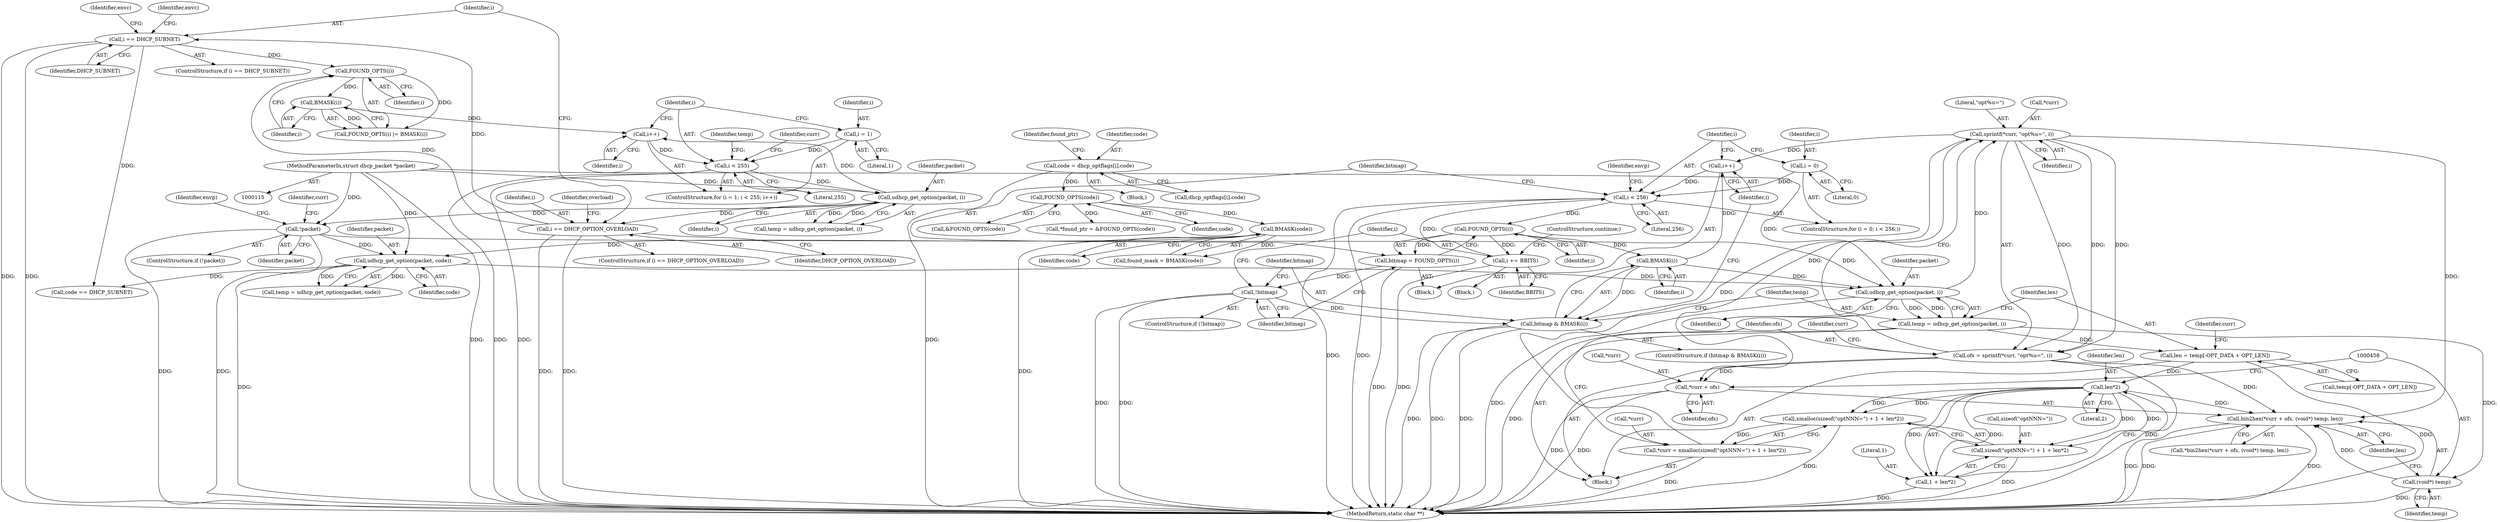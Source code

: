 digraph "0_busybox_74d9f1ba37010face4bd1449df4d60dd84450b06_0@API" {
"1000445" [label="(Call,sprintf(*curr, \"opt%u=\", i))"];
"1000431" [label="(Call,*curr = xmalloc(sizeof(\"optNNN=\") + 1 + len*2))"];
"1000434" [label="(Call,xmalloc(sizeof(\"optNNN=\") + 1 + len*2))"];
"1000440" [label="(Call,len*2)"];
"1000423" [label="(Call,len = temp[-OPT_DATA + OPT_LEN])"];
"1000418" [label="(Call,temp = udhcp_get_option(packet, i))"];
"1000420" [label="(Call,udhcp_get_option(packet, i))"];
"1000343" [label="(Call,udhcp_get_option(packet, code))"];
"1000204" [label="(Call,!packet)"];
"1000152" [label="(Call,udhcp_get_option(packet, i))"];
"1000116" [label="(MethodParameterIn,struct dhcp_packet *packet)"];
"1000144" [label="(Call,i < 255)"];
"1000141" [label="(Call,i = 1)"];
"1000147" [label="(Call,i++)"];
"1000178" [label="(Call,BMASK(i))"];
"1000176" [label="(Call,FOUND_OPTS(i))"];
"1000168" [label="(Call,i == DHCP_SUBNET)"];
"1000159" [label="(Call,i == DHCP_OPTION_OVERLOAD)"];
"1000328" [label="(Call,BMASK(code))"];
"1000323" [label="(Call,FOUND_OPTS(code))"];
"1000312" [label="(Call,code = dhcp_optflags[i].code)"];
"1000413" [label="(Call,BMASK(i))"];
"1000400" [label="(Call,FOUND_OPTS(i))"];
"1000393" [label="(Call,i < 256)"];
"1000390" [label="(Call,i = 0)"];
"1000406" [label="(Call,i += BBITS)"];
"1000466" [label="(Call,i++)"];
"1000445" [label="(Call,sprintf(*curr, \"opt%u=\", i))"];
"1000443" [label="(Call,ofs = sprintf(*curr, \"opt%u=\", i))"];
"1000452" [label="(Call,bin2hex(*curr + ofs, (void*) temp, len))"];
"1000453" [label="(Call,*curr + ofs)"];
"1000398" [label="(Call,bitmap = FOUND_OPTS(i))"];
"1000403" [label="(Call,!bitmap)"];
"1000411" [label="(Call,bitmap & BMASK(i))"];
"1000435" [label="(Call,sizeof(\"optNNN=\") + 1 + len*2)"];
"1000438" [label="(Call,1 + len*2)"];
"1000457" [label="(Call,(void*) temp)"];
"1000321" [label="(Identifier,found_ptr)"];
"1000410" [label="(ControlStructure,if (bitmap & BMASK(i)))"];
"1000312" [label="(Call,code = dhcp_optflags[i].code)"];
"1000116" [label="(MethodParameterIn,struct dhcp_packet *packet)"];
"1000421" [label="(Identifier,packet)"];
"1000393" [label="(Call,i < 256)"];
"1000439" [label="(Literal,1)"];
"1000425" [label="(Call,temp[-OPT_DATA + OPT_LEN])"];
"1000205" [label="(Identifier,packet)"];
"1000454" [label="(Call,*curr)"];
"1000443" [label="(Call,ofs = sprintf(*curr, \"opt%u=\", i))"];
"1000310" [label="(Block,)"];
"1000446" [label="(Call,*curr)"];
"1000445" [label="(Call,sprintf(*curr, \"opt%u=\", i))"];
"1000341" [label="(Call,temp = udhcp_get_option(packet, code))"];
"1000432" [label="(Call,*curr)"];
"1000440" [label="(Call,len*2)"];
"1000140" [label="(ControlStructure,for (i = 1; i < 255; i++))"];
"1000328" [label="(Call,BMASK(code))"];
"1000172" [label="(Identifier,envc)"];
"1000435" [label="(Call,sizeof(\"optNNN=\") + 1 + len*2)"];
"1000143" [label="(Literal,1)"];
"1000413" [label="(Call,BMASK(i))"];
"1000407" [label="(Identifier,i)"];
"1000406" [label="(Call,i += BBITS)"];
"1000431" [label="(Call,*curr = xmalloc(sizeof(\"optNNN=\") + 1 + len*2))"];
"1000391" [label="(Identifier,i)"];
"1000314" [label="(Call,dhcp_optflags[i].code)"];
"1000390" [label="(Call,i = 0)"];
"1000448" [label="(Literal,\"opt%u=\")"];
"1000412" [label="(Identifier,bitmap)"];
"1000457" [label="(Call,(void*) temp)"];
"1000415" [label="(Block,)"];
"1000323" [label="(Call,FOUND_OPTS(code))"];
"1000151" [label="(Identifier,temp)"];
"1000404" [label="(Identifier,bitmap)"];
"1000459" [label="(Identifier,temp)"];
"1000419" [label="(Identifier,temp)"];
"1000320" [label="(Call,*found_ptr = &FOUND_OPTS(code))"];
"1000343" [label="(Call,udhcp_get_option(packet, code))"];
"1000324" [label="(Identifier,code)"];
"1000181" [label="(Identifier,curr)"];
"1000322" [label="(Call,&FOUND_OPTS(code))"];
"1000204" [label="(Call,!packet)"];
"1000361" [label="(Call,code == DHCP_SUBNET)"];
"1000395" [label="(Literal,256)"];
"1000163" [label="(Identifier,overload)"];
"1000455" [label="(Identifier,curr)"];
"1000394" [label="(Identifier,i)"];
"1000453" [label="(Call,*curr + ofs)"];
"1000147" [label="(Call,i++)"];
"1000177" [label="(Identifier,i)"];
"1000399" [label="(Identifier,bitmap)"];
"1000401" [label="(Identifier,i)"];
"1000168" [label="(Call,i == DHCP_SUBNET)"];
"1000402" [label="(ControlStructure,if (!bitmap))"];
"1000452" [label="(Call,bin2hex(*curr + ofs, (void*) temp, len))"];
"1000423" [label="(Call,len = temp[-OPT_DATA + OPT_LEN])"];
"1000411" [label="(Call,bitmap & BMASK(i))"];
"1000444" [label="(Identifier,ofs)"];
"1000398" [label="(Call,bitmap = FOUND_OPTS(i))"];
"1000170" [label="(Identifier,DHCP_SUBNET)"];
"1000466" [label="(Call,i++)"];
"1000174" [label="(Identifier,envc)"];
"1000400" [label="(Call,FOUND_OPTS(i))"];
"1000158" [label="(ControlStructure,if (i == DHCP_OPTION_OVERLOAD))"];
"1000144" [label="(Call,i < 255)"];
"1000449" [label="(Identifier,i)"];
"1000178" [label="(Call,BMASK(i))"];
"1000389" [label="(ControlStructure,for (i = 0; i < 256;))"];
"1000142" [label="(Identifier,i)"];
"1000329" [label="(Identifier,code)"];
"1000169" [label="(Identifier,i)"];
"1000470" [label="(MethodReturn,static char **)"];
"1000451" [label="(Call,*bin2hex(*curr + ofs, (void*) temp, len))"];
"1000408" [label="(Identifier,BBITS)"];
"1000176" [label="(Call,FOUND_OPTS(i))"];
"1000203" [label="(ControlStructure,if (!packet))"];
"1000210" [label="(Identifier,curr)"];
"1000396" [label="(Block,)"];
"1000469" [label="(Identifier,envp)"];
"1000460" [label="(Identifier,len)"];
"1000161" [label="(Identifier,DHCP_OPTION_OVERLOAD)"];
"1000150" [label="(Call,temp = udhcp_get_option(packet, i))"];
"1000167" [label="(ControlStructure,if (i == DHCP_SUBNET))"];
"1000145" [label="(Identifier,i)"];
"1000433" [label="(Identifier,curr)"];
"1000153" [label="(Identifier,packet)"];
"1000313" [label="(Identifier,code)"];
"1000442" [label="(Literal,2)"];
"1000467" [label="(Identifier,i)"];
"1000414" [label="(Identifier,i)"];
"1000326" [label="(Call,found_mask = BMASK(code))"];
"1000438" [label="(Call,1 + len*2)"];
"1000441" [label="(Identifier,len)"];
"1000148" [label="(Identifier,i)"];
"1000422" [label="(Identifier,i)"];
"1000159" [label="(Call,i == DHCP_OPTION_OVERLOAD)"];
"1000345" [label="(Identifier,code)"];
"1000207" [label="(Identifier,envp)"];
"1000344" [label="(Identifier,packet)"];
"1000403" [label="(Call,!bitmap)"];
"1000420" [label="(Call,udhcp_get_option(packet, i))"];
"1000456" [label="(Identifier,ofs)"];
"1000152" [label="(Call,udhcp_get_option(packet, i))"];
"1000418" [label="(Call,temp = udhcp_get_option(packet, i))"];
"1000409" [label="(ControlStructure,continue;)"];
"1000405" [label="(Block,)"];
"1000141" [label="(Call,i = 1)"];
"1000392" [label="(Literal,0)"];
"1000436" [label="(Call,sizeof(\"optNNN=\"))"];
"1000179" [label="(Identifier,i)"];
"1000424" [label="(Identifier,len)"];
"1000160" [label="(Identifier,i)"];
"1000175" [label="(Call,FOUND_OPTS(i) |= BMASK(i))"];
"1000146" [label="(Literal,255)"];
"1000434" [label="(Call,xmalloc(sizeof(\"optNNN=\") + 1 + len*2))"];
"1000154" [label="(Identifier,i)"];
"1000445" -> "1000443"  [label="AST: "];
"1000445" -> "1000449"  [label="CFG: "];
"1000446" -> "1000445"  [label="AST: "];
"1000448" -> "1000445"  [label="AST: "];
"1000449" -> "1000445"  [label="AST: "];
"1000443" -> "1000445"  [label="CFG: "];
"1000445" -> "1000443"  [label="DDG: "];
"1000445" -> "1000443"  [label="DDG: "];
"1000445" -> "1000443"  [label="DDG: "];
"1000431" -> "1000445"  [label="DDG: "];
"1000420" -> "1000445"  [label="DDG: "];
"1000445" -> "1000452"  [label="DDG: "];
"1000445" -> "1000453"  [label="DDG: "];
"1000445" -> "1000466"  [label="DDG: "];
"1000431" -> "1000415"  [label="AST: "];
"1000431" -> "1000434"  [label="CFG: "];
"1000432" -> "1000431"  [label="AST: "];
"1000434" -> "1000431"  [label="AST: "];
"1000444" -> "1000431"  [label="CFG: "];
"1000431" -> "1000470"  [label="DDG: "];
"1000434" -> "1000431"  [label="DDG: "];
"1000434" -> "1000435"  [label="CFG: "];
"1000435" -> "1000434"  [label="AST: "];
"1000434" -> "1000470"  [label="DDG: "];
"1000440" -> "1000434"  [label="DDG: "];
"1000440" -> "1000434"  [label="DDG: "];
"1000440" -> "1000438"  [label="AST: "];
"1000440" -> "1000442"  [label="CFG: "];
"1000441" -> "1000440"  [label="AST: "];
"1000442" -> "1000440"  [label="AST: "];
"1000438" -> "1000440"  [label="CFG: "];
"1000440" -> "1000435"  [label="DDG: "];
"1000440" -> "1000435"  [label="DDG: "];
"1000440" -> "1000438"  [label="DDG: "];
"1000440" -> "1000438"  [label="DDG: "];
"1000423" -> "1000440"  [label="DDG: "];
"1000440" -> "1000452"  [label="DDG: "];
"1000423" -> "1000415"  [label="AST: "];
"1000423" -> "1000425"  [label="CFG: "];
"1000424" -> "1000423"  [label="AST: "];
"1000425" -> "1000423"  [label="AST: "];
"1000433" -> "1000423"  [label="CFG: "];
"1000423" -> "1000470"  [label="DDG: "];
"1000418" -> "1000423"  [label="DDG: "];
"1000418" -> "1000415"  [label="AST: "];
"1000418" -> "1000420"  [label="CFG: "];
"1000419" -> "1000418"  [label="AST: "];
"1000420" -> "1000418"  [label="AST: "];
"1000424" -> "1000418"  [label="CFG: "];
"1000418" -> "1000470"  [label="DDG: "];
"1000420" -> "1000418"  [label="DDG: "];
"1000420" -> "1000418"  [label="DDG: "];
"1000418" -> "1000457"  [label="DDG: "];
"1000420" -> "1000422"  [label="CFG: "];
"1000421" -> "1000420"  [label="AST: "];
"1000422" -> "1000420"  [label="AST: "];
"1000420" -> "1000470"  [label="DDG: "];
"1000343" -> "1000420"  [label="DDG: "];
"1000204" -> "1000420"  [label="DDG: "];
"1000116" -> "1000420"  [label="DDG: "];
"1000413" -> "1000420"  [label="DDG: "];
"1000343" -> "1000341"  [label="AST: "];
"1000343" -> "1000345"  [label="CFG: "];
"1000344" -> "1000343"  [label="AST: "];
"1000345" -> "1000343"  [label="AST: "];
"1000341" -> "1000343"  [label="CFG: "];
"1000343" -> "1000470"  [label="DDG: "];
"1000343" -> "1000341"  [label="DDG: "];
"1000343" -> "1000341"  [label="DDG: "];
"1000204" -> "1000343"  [label="DDG: "];
"1000116" -> "1000343"  [label="DDG: "];
"1000328" -> "1000343"  [label="DDG: "];
"1000343" -> "1000361"  [label="DDG: "];
"1000204" -> "1000203"  [label="AST: "];
"1000204" -> "1000205"  [label="CFG: "];
"1000205" -> "1000204"  [label="AST: "];
"1000207" -> "1000204"  [label="CFG: "];
"1000210" -> "1000204"  [label="CFG: "];
"1000204" -> "1000470"  [label="DDG: "];
"1000204" -> "1000470"  [label="DDG: "];
"1000152" -> "1000204"  [label="DDG: "];
"1000116" -> "1000204"  [label="DDG: "];
"1000152" -> "1000150"  [label="AST: "];
"1000152" -> "1000154"  [label="CFG: "];
"1000153" -> "1000152"  [label="AST: "];
"1000154" -> "1000152"  [label="AST: "];
"1000150" -> "1000152"  [label="CFG: "];
"1000152" -> "1000147"  [label="DDG: "];
"1000152" -> "1000150"  [label="DDG: "];
"1000152" -> "1000150"  [label="DDG: "];
"1000116" -> "1000152"  [label="DDG: "];
"1000144" -> "1000152"  [label="DDG: "];
"1000152" -> "1000159"  [label="DDG: "];
"1000116" -> "1000115"  [label="AST: "];
"1000116" -> "1000470"  [label="DDG: "];
"1000144" -> "1000140"  [label="AST: "];
"1000144" -> "1000146"  [label="CFG: "];
"1000145" -> "1000144"  [label="AST: "];
"1000146" -> "1000144"  [label="AST: "];
"1000151" -> "1000144"  [label="CFG: "];
"1000181" -> "1000144"  [label="CFG: "];
"1000144" -> "1000470"  [label="DDG: "];
"1000144" -> "1000470"  [label="DDG: "];
"1000141" -> "1000144"  [label="DDG: "];
"1000147" -> "1000144"  [label="DDG: "];
"1000141" -> "1000140"  [label="AST: "];
"1000141" -> "1000143"  [label="CFG: "];
"1000142" -> "1000141"  [label="AST: "];
"1000143" -> "1000141"  [label="AST: "];
"1000145" -> "1000141"  [label="CFG: "];
"1000147" -> "1000140"  [label="AST: "];
"1000147" -> "1000148"  [label="CFG: "];
"1000148" -> "1000147"  [label="AST: "];
"1000145" -> "1000147"  [label="CFG: "];
"1000178" -> "1000147"  [label="DDG: "];
"1000178" -> "1000175"  [label="AST: "];
"1000178" -> "1000179"  [label="CFG: "];
"1000179" -> "1000178"  [label="AST: "];
"1000175" -> "1000178"  [label="CFG: "];
"1000178" -> "1000175"  [label="DDG: "];
"1000176" -> "1000178"  [label="DDG: "];
"1000176" -> "1000175"  [label="AST: "];
"1000176" -> "1000177"  [label="CFG: "];
"1000177" -> "1000176"  [label="AST: "];
"1000179" -> "1000176"  [label="CFG: "];
"1000176" -> "1000175"  [label="DDG: "];
"1000168" -> "1000176"  [label="DDG: "];
"1000159" -> "1000176"  [label="DDG: "];
"1000168" -> "1000167"  [label="AST: "];
"1000168" -> "1000170"  [label="CFG: "];
"1000169" -> "1000168"  [label="AST: "];
"1000170" -> "1000168"  [label="AST: "];
"1000172" -> "1000168"  [label="CFG: "];
"1000174" -> "1000168"  [label="CFG: "];
"1000168" -> "1000470"  [label="DDG: "];
"1000168" -> "1000470"  [label="DDG: "];
"1000159" -> "1000168"  [label="DDG: "];
"1000168" -> "1000361"  [label="DDG: "];
"1000159" -> "1000158"  [label="AST: "];
"1000159" -> "1000161"  [label="CFG: "];
"1000160" -> "1000159"  [label="AST: "];
"1000161" -> "1000159"  [label="AST: "];
"1000163" -> "1000159"  [label="CFG: "];
"1000169" -> "1000159"  [label="CFG: "];
"1000159" -> "1000470"  [label="DDG: "];
"1000159" -> "1000470"  [label="DDG: "];
"1000328" -> "1000326"  [label="AST: "];
"1000328" -> "1000329"  [label="CFG: "];
"1000329" -> "1000328"  [label="AST: "];
"1000326" -> "1000328"  [label="CFG: "];
"1000328" -> "1000470"  [label="DDG: "];
"1000328" -> "1000326"  [label="DDG: "];
"1000323" -> "1000328"  [label="DDG: "];
"1000323" -> "1000322"  [label="AST: "];
"1000323" -> "1000324"  [label="CFG: "];
"1000324" -> "1000323"  [label="AST: "];
"1000322" -> "1000323"  [label="CFG: "];
"1000323" -> "1000320"  [label="DDG: "];
"1000312" -> "1000323"  [label="DDG: "];
"1000312" -> "1000310"  [label="AST: "];
"1000312" -> "1000314"  [label="CFG: "];
"1000313" -> "1000312"  [label="AST: "];
"1000314" -> "1000312"  [label="AST: "];
"1000321" -> "1000312"  [label="CFG: "];
"1000312" -> "1000470"  [label="DDG: "];
"1000413" -> "1000411"  [label="AST: "];
"1000413" -> "1000414"  [label="CFG: "];
"1000414" -> "1000413"  [label="AST: "];
"1000411" -> "1000413"  [label="CFG: "];
"1000413" -> "1000411"  [label="DDG: "];
"1000400" -> "1000413"  [label="DDG: "];
"1000413" -> "1000466"  [label="DDG: "];
"1000400" -> "1000398"  [label="AST: "];
"1000400" -> "1000401"  [label="CFG: "];
"1000401" -> "1000400"  [label="AST: "];
"1000398" -> "1000400"  [label="CFG: "];
"1000400" -> "1000398"  [label="DDG: "];
"1000393" -> "1000400"  [label="DDG: "];
"1000400" -> "1000406"  [label="DDG: "];
"1000393" -> "1000389"  [label="AST: "];
"1000393" -> "1000395"  [label="CFG: "];
"1000394" -> "1000393"  [label="AST: "];
"1000395" -> "1000393"  [label="AST: "];
"1000399" -> "1000393"  [label="CFG: "];
"1000469" -> "1000393"  [label="CFG: "];
"1000393" -> "1000470"  [label="DDG: "];
"1000393" -> "1000470"  [label="DDG: "];
"1000390" -> "1000393"  [label="DDG: "];
"1000406" -> "1000393"  [label="DDG: "];
"1000466" -> "1000393"  [label="DDG: "];
"1000390" -> "1000389"  [label="AST: "];
"1000390" -> "1000392"  [label="CFG: "];
"1000391" -> "1000390"  [label="AST: "];
"1000392" -> "1000390"  [label="AST: "];
"1000394" -> "1000390"  [label="CFG: "];
"1000406" -> "1000405"  [label="AST: "];
"1000406" -> "1000408"  [label="CFG: "];
"1000407" -> "1000406"  [label="AST: "];
"1000408" -> "1000406"  [label="AST: "];
"1000409" -> "1000406"  [label="CFG: "];
"1000406" -> "1000470"  [label="DDG: "];
"1000466" -> "1000396"  [label="AST: "];
"1000466" -> "1000467"  [label="CFG: "];
"1000467" -> "1000466"  [label="AST: "];
"1000394" -> "1000466"  [label="CFG: "];
"1000443" -> "1000415"  [label="AST: "];
"1000444" -> "1000443"  [label="AST: "];
"1000455" -> "1000443"  [label="CFG: "];
"1000443" -> "1000470"  [label="DDG: "];
"1000443" -> "1000452"  [label="DDG: "];
"1000443" -> "1000453"  [label="DDG: "];
"1000452" -> "1000451"  [label="AST: "];
"1000452" -> "1000460"  [label="CFG: "];
"1000453" -> "1000452"  [label="AST: "];
"1000457" -> "1000452"  [label="AST: "];
"1000460" -> "1000452"  [label="AST: "];
"1000451" -> "1000452"  [label="CFG: "];
"1000452" -> "1000470"  [label="DDG: "];
"1000452" -> "1000470"  [label="DDG: "];
"1000452" -> "1000470"  [label="DDG: "];
"1000457" -> "1000452"  [label="DDG: "];
"1000453" -> "1000456"  [label="CFG: "];
"1000454" -> "1000453"  [label="AST: "];
"1000456" -> "1000453"  [label="AST: "];
"1000458" -> "1000453"  [label="CFG: "];
"1000453" -> "1000470"  [label="DDG: "];
"1000453" -> "1000470"  [label="DDG: "];
"1000398" -> "1000396"  [label="AST: "];
"1000399" -> "1000398"  [label="AST: "];
"1000404" -> "1000398"  [label="CFG: "];
"1000398" -> "1000470"  [label="DDG: "];
"1000398" -> "1000403"  [label="DDG: "];
"1000403" -> "1000402"  [label="AST: "];
"1000403" -> "1000404"  [label="CFG: "];
"1000404" -> "1000403"  [label="AST: "];
"1000407" -> "1000403"  [label="CFG: "];
"1000412" -> "1000403"  [label="CFG: "];
"1000403" -> "1000470"  [label="DDG: "];
"1000403" -> "1000470"  [label="DDG: "];
"1000403" -> "1000411"  [label="DDG: "];
"1000411" -> "1000410"  [label="AST: "];
"1000412" -> "1000411"  [label="AST: "];
"1000419" -> "1000411"  [label="CFG: "];
"1000467" -> "1000411"  [label="CFG: "];
"1000411" -> "1000470"  [label="DDG: "];
"1000411" -> "1000470"  [label="DDG: "];
"1000411" -> "1000470"  [label="DDG: "];
"1000435" -> "1000438"  [label="CFG: "];
"1000436" -> "1000435"  [label="AST: "];
"1000438" -> "1000435"  [label="AST: "];
"1000435" -> "1000470"  [label="DDG: "];
"1000439" -> "1000438"  [label="AST: "];
"1000438" -> "1000470"  [label="DDG: "];
"1000457" -> "1000459"  [label="CFG: "];
"1000458" -> "1000457"  [label="AST: "];
"1000459" -> "1000457"  [label="AST: "];
"1000460" -> "1000457"  [label="CFG: "];
"1000457" -> "1000470"  [label="DDG: "];
}
